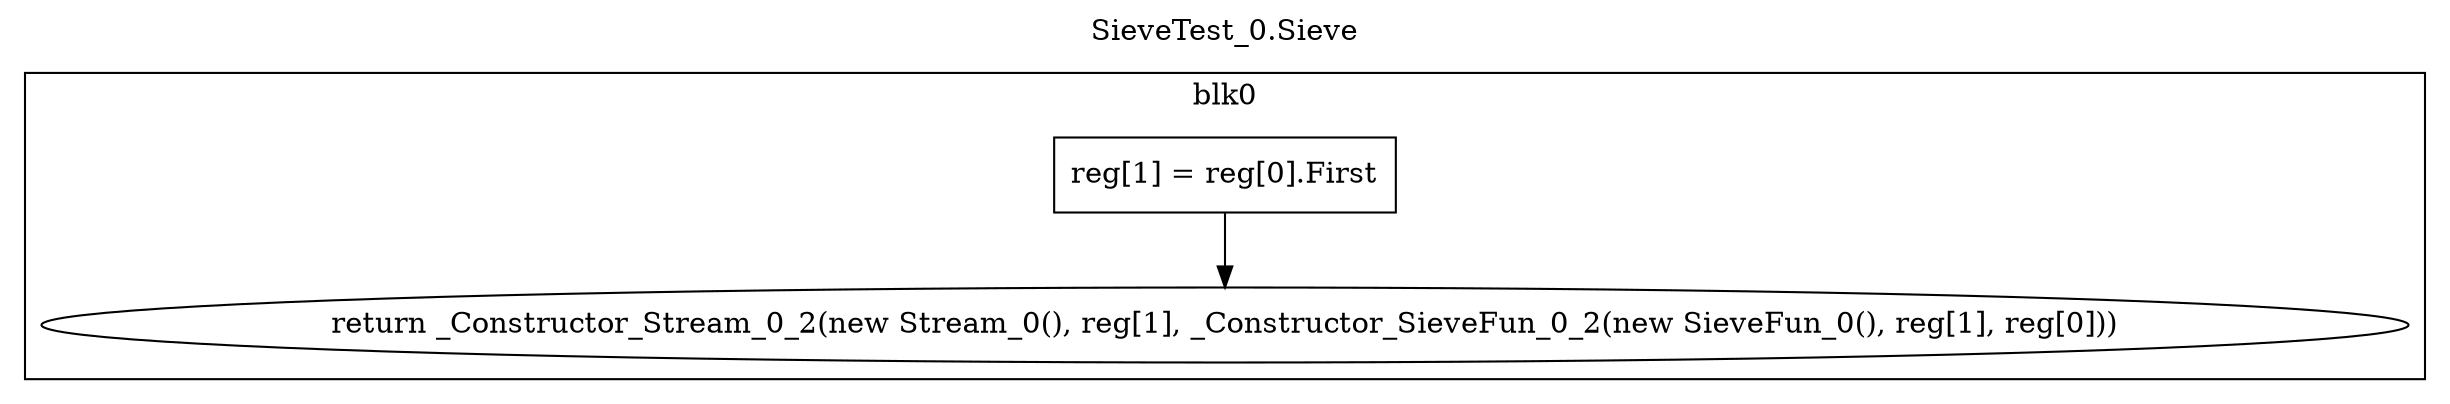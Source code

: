 digraph {
  rankdir=TB;
  b0_l0 -> b0_ret
  b0_l0 [label="reg[1] = reg[0].First\n", shape=box]
  b0_ret [label="return _Constructor_Stream_0_2(new Stream_0(), reg[1], _Constructor_SieveFun_0_2(new SieveFun_0(), reg[1], reg[0]))"]
  subgraph cluster_b0 {
    label = "blk0";
    b0_l0;
    b0_ret;
  }
  labelloc="t"
  label="SieveTest_0.Sieve"
}